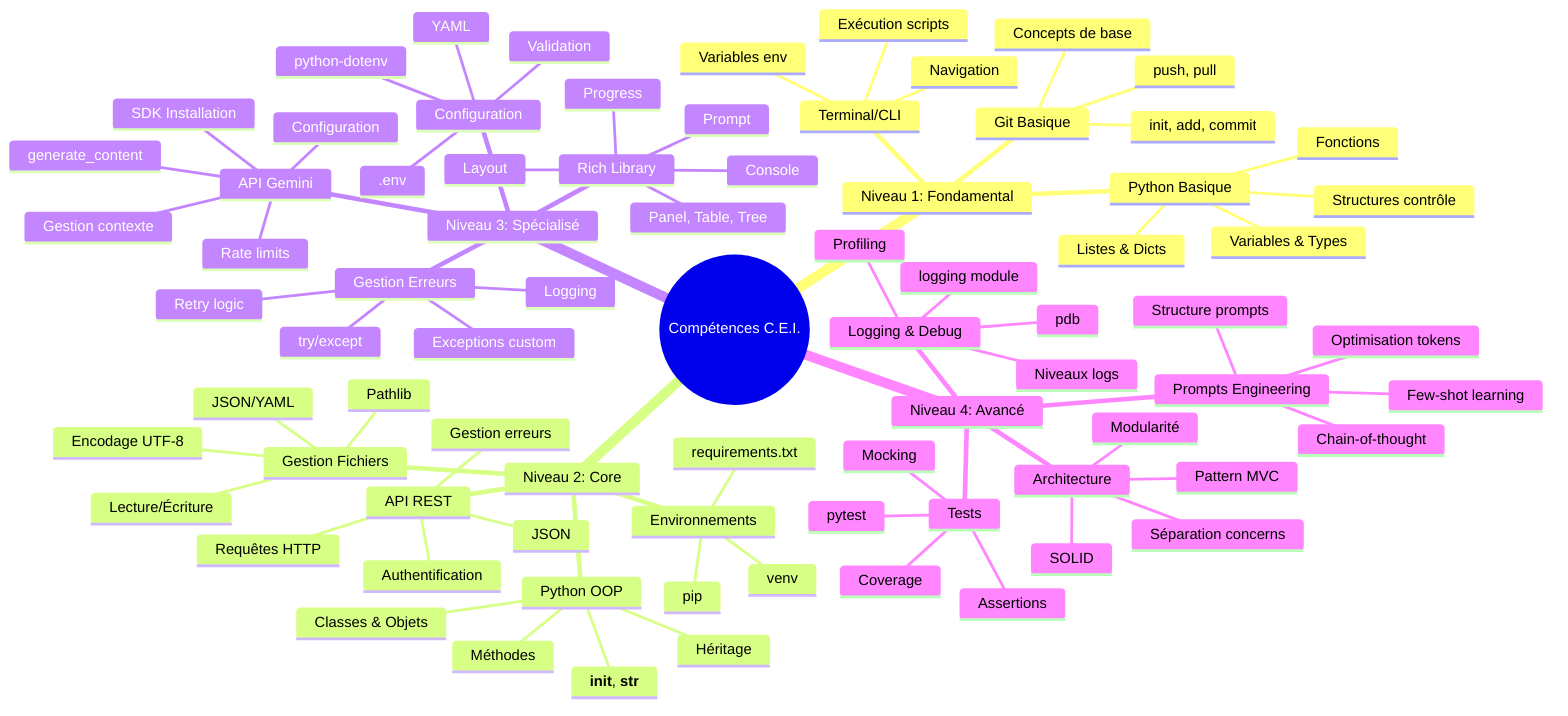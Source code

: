 mindmap
  root((Compétences C.E.I.))
    Niveau 1: Fondamental
      Python Basique
        Variables & Types
        Fonctions
        Structures contrôle
        Listes & Dicts
      Terminal/CLI
        Navigation
        Exécution scripts
        Variables env
      Git Basique
        init, add, commit
        push, pull
        Concepts de base
    
    Niveau 2: Core
      Python OOP
        Classes & Objets
        Méthodes
        Héritage
        __init__, __str__
      API REST
        Requêtes HTTP
        JSON
        Authentification
        Gestion erreurs
      Gestion Fichiers
        Lecture/Écriture
        Pathlib
        JSON/YAML
        Encodage UTF-8
      Environnements
        venv
        pip
        requirements.txt
    
    Niveau 3: Spécialisé
      API Gemini
        SDK Installation
        Configuration
        generate_content
        Gestion contexte
        Rate limits
      Rich Library
        Console
        Panel, Table, Tree
        Prompt
        Layout
        Progress
      Configuration
        YAML
        .env
        python-dotenv
        Validation
      Gestion Erreurs
        try/except
        Exceptions custom
        Logging
        Retry logic
    
    Niveau 4: Avancé
      Prompts Engineering
        Structure prompts
        Few-shot learning
        Chain-of-thought
        Optimisation tokens
      Architecture
        Pattern MVC
        Séparation concerns
        SOLID
        Modularité
      Tests
        pytest
        Assertions
        Mocking
        Coverage
      Logging & Debug
        logging module
        Niveaux logs
        pdb
        Profiling